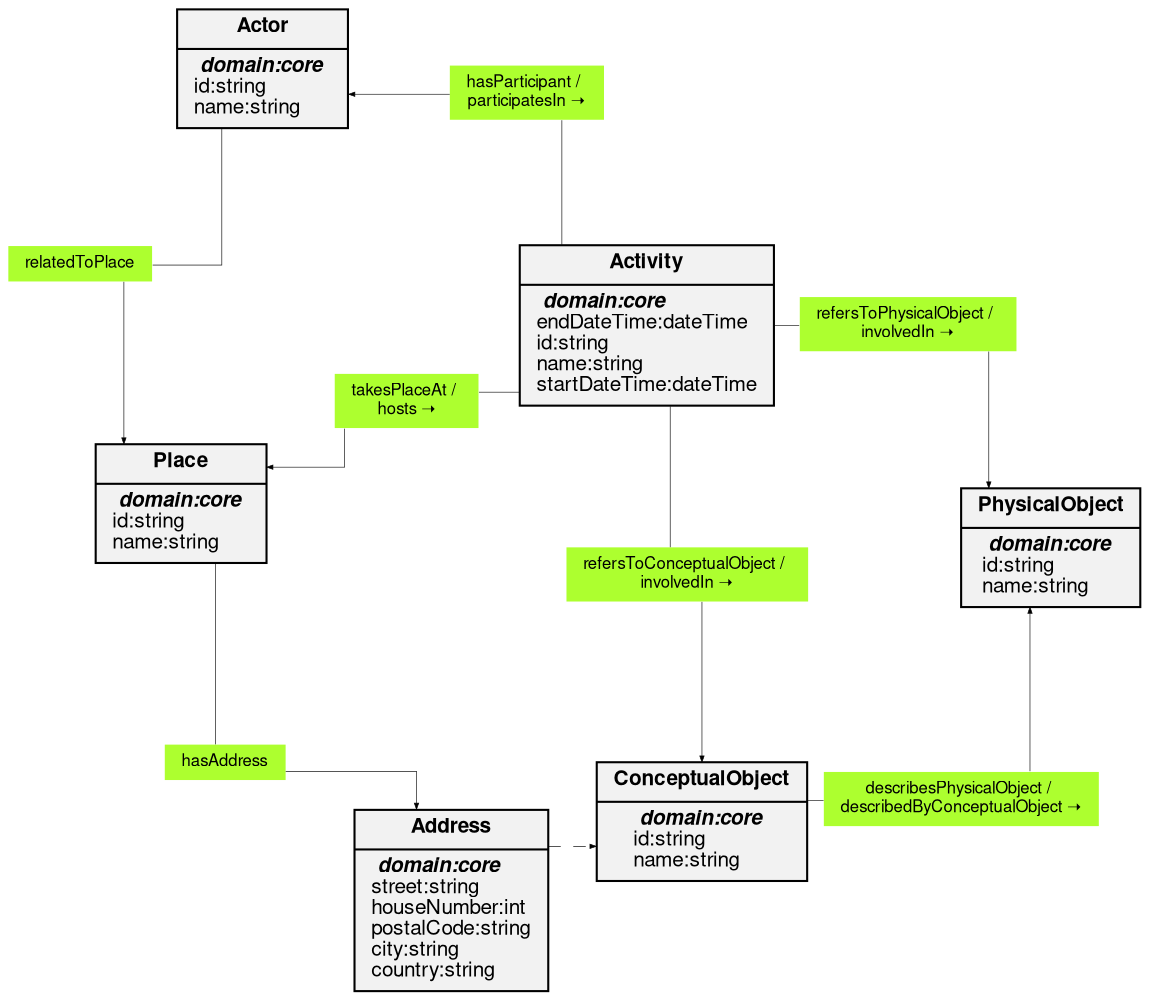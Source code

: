 digraph core_ontology {
	graph [fontname="Helvetica,Arial,sans-serif" fontsize=10 layout=neato overlap=scalexy splines=ortho]
	node [fillcolor=gray95 fontname="Helvetica,Arial,sans-serif" fontsize=10 shape=record]
	edge [arrowsize=0.3 fontname="Helvetica,Arial,sans-serif" fontsize=10 penwidth=0.3]
	Activity [label=<{<b>Activity</b> | <i><b> domain:core</b></i> <br align="left"/>endDateTime:dateTime<br align="left"/>id:string<br align="left"/>name:string<br align="left"/>startDateTime:dateTime<br align="left"/>}> style=filled]
	Actor [label=<{<b>Actor</b> | <i><b> domain:core</b></i> <br align="left"/>id:string<br align="left"/>name:string<br align="left"/>}> style=filled]
	Address [label=<{<b>Address</b> | <i><b> domain:core</b></i> <br align="left"/>street:string<br align="left"/>houseNumber:int<br align="left"/>postalCode:string<br align="left"/>city:string<br align="left"/>country:string<br align="left"/>}> style=filled]
	ConceptualObject [label=<{<b>ConceptualObject</b> | <i><b> domain:core</b></i> <br align="left"/>id:string<br align="left"/>name:string<br align="left"/>}> style=filled]
	PhysicalObject [label=<{<b>PhysicalObject</b> | <i><b> domain:core</b></i> <br align="left"/>id:string<br align="left"/>name:string<br align="left"/>}> style=filled]
	Place [label=<{<b>Place</b> | <i><b> domain:core</b></i> <br align="left"/>id:string<br align="left"/>name:string<br align="left"/>}> style=filled]
	hasAddress [label=hasAddress fillcolor=greenyellow fontsize=8 height=0 shape=plaintext style=filled width=0]
	describesPhysicalObject [label="describesPhysicalObject / 
describedByConceptualObject ➝" fillcolor=greenyellow fontsize=8 height=0 shape=plaintext style=filled width=0]
	hasParticipant [label="hasParticipant / 
participatesIn ➝" fillcolor=greenyellow fontsize=8 height=0 shape=plaintext style=filled width=0]
	refersToConceptualObject [label="refersToConceptualObject / 
involvedIn ➝" fillcolor=greenyellow fontsize=8 height=0 shape=plaintext style=filled width=0]
	refersToPhysicalObject [label="refersToPhysicalObject / 
involvedIn ➝" fillcolor=greenyellow fontsize=8 height=0 shape=plaintext style=filled width=0]
	relatedToPlace [label=relatedToPlace fillcolor=greenyellow fontsize=8 height=0 shape=plaintext style=filled width=0]
	takesPlaceAt [label="takesPlaceAt / 
hosts ➝" fillcolor=greenyellow fontsize=8 height=0 shape=plaintext style=filled width=0]
	Place -> hasAddress [arrowhead=none]
	hasAddress -> Address
	ConceptualObject -> describesPhysicalObject [arrowhead=none]
	describesPhysicalObject -> PhysicalObject
	Activity -> hasParticipant [arrowhead=none]
	hasParticipant -> Actor
	Activity -> refersToConceptualObject [arrowhead=none]
	refersToConceptualObject -> ConceptualObject
	Activity -> refersToPhysicalObject [arrowhead=none]
	refersToPhysicalObject -> PhysicalObject
	Actor -> relatedToPlace [arrowhead=none]
	relatedToPlace -> Place
	Activity -> takesPlaceAt [arrowhead=none]
	takesPlaceAt -> Place
	Address -> ConceptualObject [style=dashed]
}
